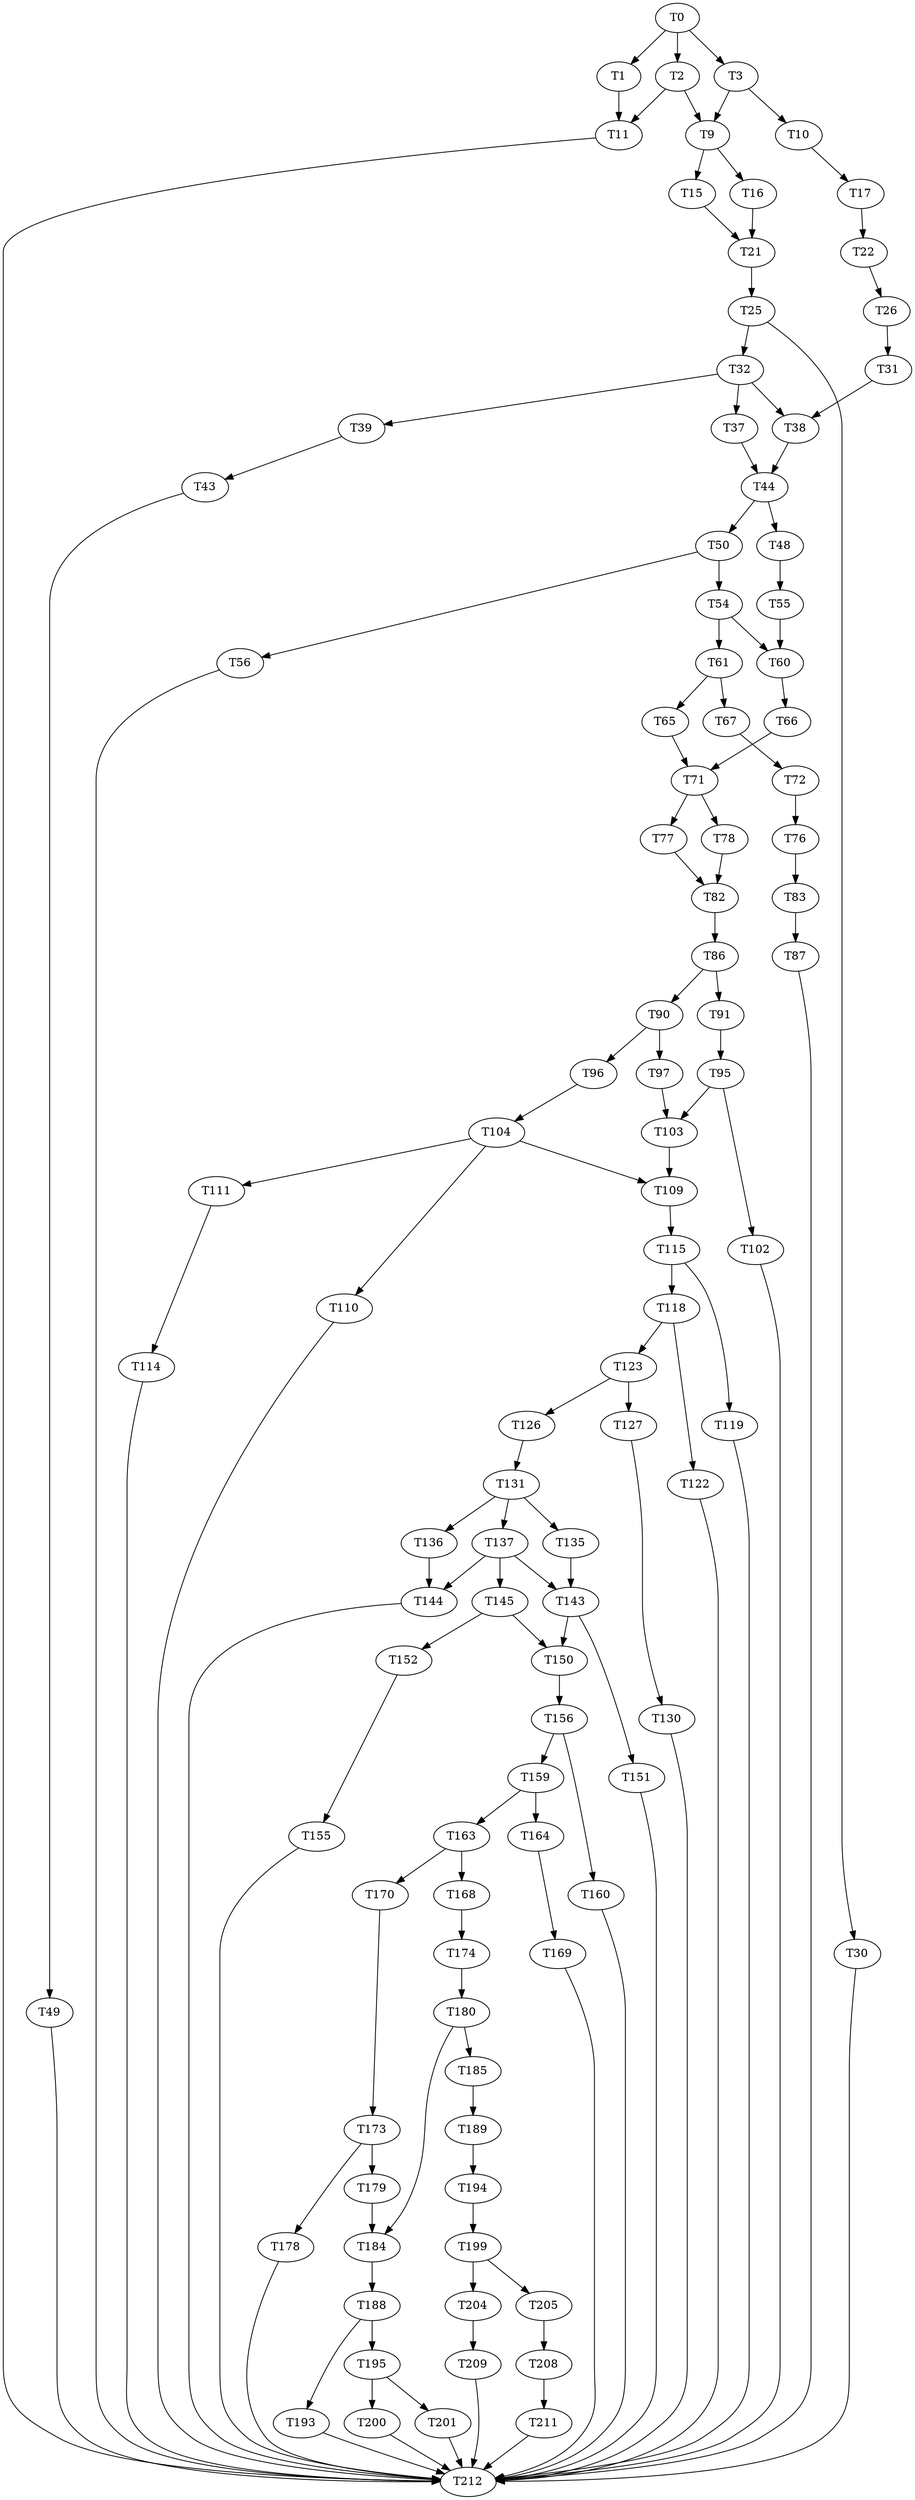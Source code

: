 digraph DAG_Schedule {
  T0 [size="1", overhead="0.0", color="black"]
  T0 -> T1 [size="1", color="black"]
  T0 -> T2 [size="1", color="black"]
  T0 -> T3 [size="1", color="black"]
  T1 [size="7", overhead="0.01", color="black"]
  T1 -> T11 [size="7", color="black"]
  T2 [size="344", overhead="0.14", color="black"]
  T2 -> T9 [size="344", color="black"]
  T2 -> T11 [size="344", color="black"]
  T3 [size="6", overhead="0.12", color="black"]
  T3 -> T9 [size="6", color="black"]
  T3 -> T10 [size="6", color="black"]
  T9 [size="33", overhead="0.11", color="black"]
  T9 -> T15 [size="33", color="black"]
  T9 -> T16 [size="33", color="black"]
  T10 [size="783", overhead="0.05", color="black"]
  T10 -> T17 [size="783", color="black"]
  T11 [size="189", overhead="0.18", color="black"]
  T11 -> T212 [size="189", color="black"]
  T15 [size="29", overhead="0.14", color="black"]
  T15 -> T21 [size="29", color="black"]
  T16 [size="134", overhead="0.02", color="black"]
  T16 -> T21 [size="134", color="black"]
  T17 [size="110", overhead="0.04", color="black"]
  T17 -> T22 [size="110", color="black"]
  T21 [size="1", overhead="0.15", color="black"]
  T21 -> T25 [size="1", color="black"]
  T22 [size="550", overhead="0.04", color="black"]
  T22 -> T26 [size="550", color="black"]
  T25 [size="783", overhead="0.14", color="black"]
  T25 -> T32 [size="783", color="black"]
  T25 -> T30 [size="783", color="black"]
  T26 [size="368", overhead="0.08", color="black"]
  T26 -> T31 [size="368", color="black"]
  T30 [size="31", overhead="0.19", color="black"]
  T30 -> T212 [size="31", color="black"]
  T31 [size="43", overhead="0.01", color="black"]
  T31 -> T38 [size="43", color="black"]
  T32 [size="29", overhead="0.06", color="black"]
  T32 -> T38 [size="29", color="black"]
  T32 -> T39 [size="29", color="black"]
  T32 -> T37 [size="29", color="black"]
  T37 [size="424", overhead="0.13", color="black"]
  T37 -> T44 [size="424", color="black"]
  T38 [size="1047", overhead="0.09", color="black"]
  T38 -> T44 [size="1047", color="black"]
  T39 [size="1", overhead="0.08", color="black"]
  T39 -> T43 [size="1", color="black"]
  T43 [size="1074", overhead="0.19", color="black"]
  T43 -> T49 [size="1074", color="black"]
  T44 [size="29", overhead="0.02", color="black"]
  T44 -> T48 [size="29", color="black"]
  T44 -> T50 [size="29", color="black"]
  T48 [size="2", overhead="0.11", color="black"]
  T48 -> T55 [size="2", color="black"]
  T49 [size="24", overhead="0.08", color="black"]
  T49 -> T212 [size="24", color="black"]
  T50 [size="783", overhead="0.19", color="black"]
  T50 -> T54 [size="783", color="black"]
  T50 -> T56 [size="783", color="black"]
  T54 [size="73", overhead="0.04", color="black"]
  T54 -> T60 [size="73", color="black"]
  T54 -> T61 [size="73", color="black"]
  T55 [size="39", overhead="0.12", color="black"]
  T55 -> T60 [size="39", color="black"]
  T56 [size="5", overhead="0.01", color="black"]
  T56 -> T212 [size="5", color="black"]
  T60 [size="135", overhead="0.11", color="black"]
  T60 -> T66 [size="135", color="black"]
  T61 [size="134", overhead="0.09", color="black"]
  T61 -> T67 [size="134", color="black"]
  T61 -> T65 [size="134", color="black"]
  T65 [size="1", overhead="0.08", color="black"]
  T65 -> T71 [size="1", color="black"]
  T66 [size="17", overhead="0.06", color="black"]
  T66 -> T71 [size="17", color="black"]
  T67 [size="232", overhead="0.03", color="black"]
  T67 -> T72 [size="232", color="black"]
  T71 [size="20", overhead="0.2", color="black"]
  T71 -> T77 [size="20", color="black"]
  T71 -> T78 [size="20", color="black"]
  T72 [size="368", overhead="0.11", color="black"]
  T72 -> T76 [size="368", color="black"]
  T76 [size="134", overhead="0.06", color="black"]
  T76 -> T83 [size="134", color="black"]
  T77 [size="232", overhead="0.12", color="black"]
  T77 -> T82 [size="232", color="black"]
  T78 [size="232", overhead="0.18", color="black"]
  T78 -> T82 [size="232", color="black"]
  T82 [size="592", overhead="0.05", color="black"]
  T82 -> T86 [size="592", color="black"]
  T83 [size="28", overhead="0.11", color="black"]
  T83 -> T87 [size="28", color="black"]
  T86 [size="455", overhead="0.01", color="black"]
  T86 -> T91 [size="455", color="black"]
  T86 -> T90 [size="455", color="black"]
  T87 [size="232", overhead="0.13", color="black"]
  T87 -> T212 [size="232", color="black"]
  T90 [size="368", overhead="0.17", color="black"]
  T90 -> T96 [size="368", color="black"]
  T90 -> T97 [size="368", color="black"]
  T91 [size="33", overhead="0.08", color="black"]
  T91 -> T95 [size="33", color="black"]
  T95 [size="724", overhead="0.14", color="black"]
  T95 -> T103 [size="724", color="black"]
  T95 -> T102 [size="724", color="black"]
  T96 [size="39", overhead="0.09", color="black"]
  T96 -> T104 [size="39", color="black"]
  T97 [size="19", overhead="0.19", color="black"]
  T97 -> T103 [size="19", color="black"]
  T102 [size="783", overhead="0.17", color="black"]
  T102 -> T212 [size="783", color="black"]
  T103 [size="427", overhead="0.01", color="black"]
  T103 -> T109 [size="427", color="black"]
  T104 [size="7", overhead="0.02", color="black"]
  T104 -> T110 [size="7", color="black"]
  T104 -> T111 [size="7", color="black"]
  T104 -> T109 [size="7", color="black"]
  T109 [size="232", overhead="0.04", color="black"]
  T109 -> T115 [size="232", color="black"]
  T110 [size="9", overhead="0.16", color="black"]
  T110 -> T212 [size="9", color="black"]
  T111 [size="354", overhead="0.05", color="black"]
  T111 -> T114 [size="354", color="black"]
  T114 [size="178", overhead="0.18", color="black"]
  T114 -> T212 [size="178", color="black"]
  T115 [size="25", overhead="0.12", color="black"]
  T115 -> T118 [size="25", color="black"]
  T115 -> T119 [size="25", color="black"]
  T118 [size="783", overhead="0.0", color="black"]
  T118 -> T122 [size="783", color="black"]
  T118 -> T123 [size="783", color="black"]
  T119 [size="1136", overhead="0.11", color="black"]
  T119 -> T212 [size="1136", color="black"]
  T122 [size="7", overhead="0.12", color="black"]
  T122 -> T212 [size="7", color="black"]
  T123 [size="33", overhead="0.16", color="black"]
  T123 -> T127 [size="33", color="black"]
  T123 -> T126 [size="33", color="black"]
  T126 [size="68", overhead="0.18", color="black"]
  T126 -> T131 [size="68", color="black"]
  T127 [size="1074", overhead="0.18", color="black"]
  T127 -> T130 [size="1074", color="black"]
  T130 [size="550", overhead="0.05", color="black"]
  T130 -> T212 [size="550", color="black"]
  T131 [size="20", overhead="0.16", color="black"]
  T131 -> T136 [size="20", color="black"]
  T131 -> T137 [size="20", color="black"]
  T131 -> T135 [size="20", color="black"]
  T135 [size="2", overhead="0.17", color="black"]
  T135 -> T143 [size="2", color="black"]
  T136 [size="69", overhead="0.13", color="black"]
  T136 -> T144 [size="69", color="black"]
  T137 [size="514", overhead="0.09", color="black"]
  T137 -> T144 [size="514", color="black"]
  T137 -> T145 [size="514", color="black"]
  T137 -> T143 [size="514", color="black"]
  T143 [size="15", overhead="0.03", color="black"]
  T143 -> T151 [size="15", color="black"]
  T143 -> T150 [size="15", color="black"]
  T144 [size="232", overhead="0.16", color="black"]
  T144 -> T212 [size="232", color="black"]
  T145 [size="25", overhead="0.14", color="black"]
  T145 -> T150 [size="25", color="black"]
  T145 -> T152 [size="25", color="black"]
  T150 [size="6", overhead="0.09", color="black"]
  T150 -> T156 [size="6", color="black"]
  T151 [size="6", overhead="0.19", color="black"]
  T151 -> T212 [size="6", color="black"]
  T152 [size="436", overhead="0.01", color="black"]
  T152 -> T155 [size="436", color="black"]
  T155 [size="394", overhead="0.12", color="black"]
  T155 -> T212 [size="394", color="black"]
  T156 [size="4", overhead="0.01", color="black"]
  T156 -> T160 [size="4", color="black"]
  T156 -> T159 [size="4", color="black"]
  T159 [size="569", overhead="0.14", color="black"]
  T159 -> T164 [size="569", color="black"]
  T159 -> T163 [size="569", color="black"]
  T160 [size="9", overhead="0.07", color="black"]
  T160 -> T212 [size="9", color="black"]
  T163 [size="29", overhead="0.05", color="black"]
  T163 -> T168 [size="29", color="black"]
  T163 -> T170 [size="29", color="black"]
  T164 [size="9", overhead="0.13", color="black"]
  T164 -> T169 [size="9", color="black"]
  T168 [size="11", overhead="0.15", color="black"]
  T168 -> T174 [size="11", color="black"]
  T169 [size="171", overhead="0.14", color="black"]
  T169 -> T212 [size="171", color="black"]
  T170 [size="32", overhead="0.0", color="black"]
  T170 -> T173 [size="32", color="black"]
  T173 [size="1178", overhead="0.14", color="black"]
  T173 -> T179 [size="1178", color="black"]
  T173 -> T178 [size="1178", color="black"]
  T174 [size="4", overhead="0.19", color="black"]
  T174 -> T180 [size="4", color="black"]
  T178 [size="26", overhead="0.17", color="black"]
  T178 -> T212 [size="26", color="black"]
  T179 [size="16", overhead="0.13", color="black"]
  T179 -> T184 [size="16", color="black"]
  T180 [size="22", overhead="0.11", color="black"]
  T180 -> T185 [size="22", color="black"]
  T180 -> T184 [size="22", color="black"]
  T184 [size="232", overhead="0.02", color="black"]
  T184 -> T188 [size="232", color="black"]
  T185 [size="550", overhead="0.12", color="black"]
  T185 -> T189 [size="550", color="black"]
  T188 [size="69", overhead="0.1", color="black"]
  T188 -> T193 [size="69", color="black"]
  T188 -> T195 [size="69", color="black"]
  T189 [size="7", overhead="0.01", color="black"]
  T189 -> T194 [size="7", color="black"]
  T193 [size="134", overhead="0.08", color="black"]
  T193 -> T212 [size="134", color="black"]
  T194 [size="7", overhead="0.19", color="black"]
  T194 -> T199 [size="7", color="black"]
  T195 [size="29", overhead="0.05", color="black"]
  T195 -> T201 [size="29", color="black"]
  T195 -> T200 [size="29", color="black"]
  T199 [size="1", overhead="0.12", color="black"]
  T199 -> T205 [size="1", color="black"]
  T199 -> T204 [size="1", color="black"]
  T200 [size="783", overhead="0.02", color="black"]
  T200 -> T212 [size="783", color="black"]
  T201 [size="15", overhead="0.06", color="black"]
  T201 -> T212 [size="15", color="black"]
  T204 [size="683", overhead="0.03", color="black"]
  T204 -> T209 [size="683", color="black"]
  T205 [size="368", overhead="0.08", color="black"]
  T205 -> T208 [size="368", color="black"]
  T208 [size="550", overhead="0.18", color="black"]
  T208 -> T211 [size="550", color="black"]
  T209 [size="233", overhead="0.09", color="black"]
  T209 -> T212 [size="233", color="black"]
  T211 [size="232", overhead="0.16", color="black"]
  T211 -> T212 [size="232", color="black"]
  T212 [size="1", overhead="0.0", color="black"]
}
